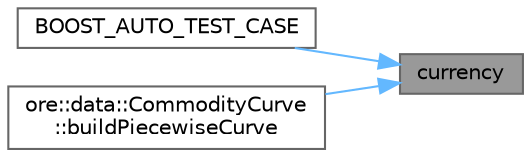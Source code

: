 digraph "currency"
{
 // INTERACTIVE_SVG=YES
 // LATEX_PDF_SIZE
  bgcolor="transparent";
  edge [fontname=Helvetica,fontsize=10,labelfontname=Helvetica,labelfontsize=10];
  node [fontname=Helvetica,fontsize=10,shape=box,height=0.2,width=0.4];
  rankdir="RL";
  Node1 [label="currency",height=0.2,width=0.4,color="gray40", fillcolor="grey60", style="filled", fontcolor="black",tooltip=" "];
  Node1 -> Node2 [dir="back",color="steelblue1",style="solid"];
  Node2 [label="BOOST_AUTO_TEST_CASE",height=0.2,width=0.4,color="grey40", fillcolor="white", style="filled",URL="$test_2commoditycurveconfig_8cpp.html#a211329d4e6d8e3d23c39ccee40f56f99",tooltip=" "];
  Node1 -> Node3 [dir="back",color="steelblue1",style="solid"];
  Node3 [label="ore::data::CommodityCurve\l::buildPiecewiseCurve",height=0.2,width=0.4,color="grey40", fillcolor="white", style="filled",URL="$classore_1_1data_1_1_commodity_curve.html#a771e0386d3a147f22a46b810d82f4fd3",tooltip="Build commodity piecewise price curve."];
}
